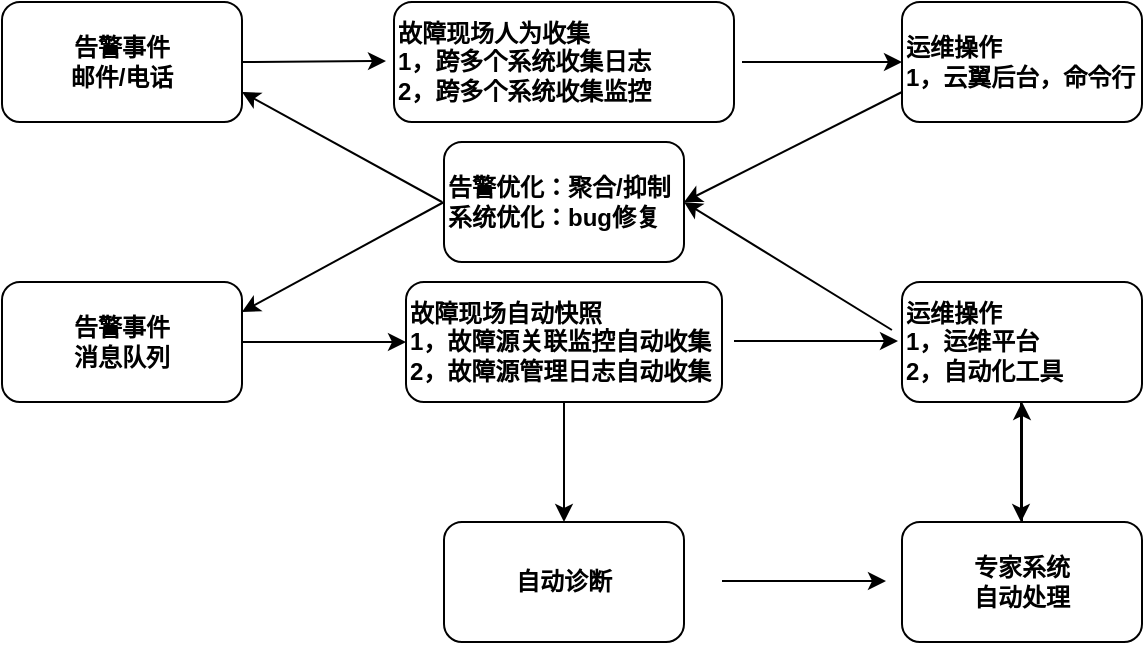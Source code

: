 <mxfile version="20.2.6" type="github">
  <diagram id="7NXCHy1C1isHsXD3MS3e" name="第 1 页">
    <mxGraphModel dx="1192" dy="732" grid="1" gridSize="10" guides="1" tooltips="1" connect="1" arrows="1" fold="1" page="1" pageScale="1" pageWidth="827" pageHeight="1169" math="0" shadow="0">
      <root>
        <mxCell id="0" />
        <mxCell id="1" parent="0" />
        <mxCell id="jMzCAzvdCrpXLxqonx3--2" value="告警事件&lt;br style=&quot;font-size: 12px;&quot;&gt;消息队列" style="rounded=1;whiteSpace=wrap;html=1;fontStyle=1;fontSize=12;" parent="1" vertex="1">
          <mxGeometry x="120" y="170" width="120" height="60" as="geometry" />
        </mxCell>
        <mxCell id="jMzCAzvdCrpXLxqonx3--3" value="故障现场自动快照&lt;br style=&quot;font-size: 12px;&quot;&gt;1，故障源关联监控自动收集&lt;br style=&quot;font-size: 12px;&quot;&gt;2，故障源管理日志自动收集" style="rounded=1;whiteSpace=wrap;html=1;align=left;fontStyle=1;fontSize=12;" parent="1" vertex="1">
          <mxGeometry x="322" y="170" width="158" height="60" as="geometry" />
        </mxCell>
        <mxCell id="jMzCAzvdCrpXLxqonx3--4" value="告警优化：聚合/抑制&lt;br style=&quot;font-size: 12px;&quot;&gt;系统优化：bug修复" style="rounded=1;whiteSpace=wrap;html=1;align=left;fontStyle=1;fontSize=12;" parent="1" vertex="1">
          <mxGeometry x="341" y="100" width="120" height="60" as="geometry" />
        </mxCell>
        <mxCell id="jMzCAzvdCrpXLxqonx3--5" value="运维操作&lt;br style=&quot;font-size: 12px;&quot;&gt;1，运维平台&lt;br style=&quot;font-size: 12px;&quot;&gt;2，自动化工具" style="rounded=1;whiteSpace=wrap;html=1;align=left;fontStyle=1;fontSize=12;" parent="1" vertex="1">
          <mxGeometry x="570" y="170" width="120" height="60" as="geometry" />
        </mxCell>
        <mxCell id="jMzCAzvdCrpXLxqonx3--11" value="" style="endArrow=classic;html=1;rounded=0;exitX=1;exitY=0.5;exitDx=0;exitDy=0;entryX=0;entryY=0.5;entryDx=0;entryDy=0;fontStyle=1;fontSize=12;" parent="1" source="jMzCAzvdCrpXLxqonx3--2" target="jMzCAzvdCrpXLxqonx3--3" edge="1">
          <mxGeometry width="50" height="50" relative="1" as="geometry">
            <mxPoint x="390" y="380" as="sourcePoint" />
            <mxPoint x="440" y="330" as="targetPoint" />
          </mxGeometry>
        </mxCell>
        <mxCell id="jMzCAzvdCrpXLxqonx3--12" value="" style="endArrow=classic;html=1;rounded=0;exitX=1;exitY=0.5;exitDx=0;exitDy=0;entryX=0;entryY=0.5;entryDx=0;entryDy=0;fontStyle=1;fontSize=12;" parent="1" edge="1">
          <mxGeometry width="50" height="50" relative="1" as="geometry">
            <mxPoint x="486" y="199.5" as="sourcePoint" />
            <mxPoint x="568" y="199.5" as="targetPoint" />
          </mxGeometry>
        </mxCell>
        <mxCell id="jMzCAzvdCrpXLxqonx3--13" value="" style="endArrow=classic;html=1;rounded=0;entryX=1;entryY=0.5;entryDx=0;entryDy=0;exitX=-0.042;exitY=0.4;exitDx=0;exitDy=0;exitPerimeter=0;fontStyle=1;fontSize=12;" parent="1" source="jMzCAzvdCrpXLxqonx3--5" target="jMzCAzvdCrpXLxqonx3--4" edge="1">
          <mxGeometry width="50" height="50" relative="1" as="geometry">
            <mxPoint x="390" y="380" as="sourcePoint" />
            <mxPoint x="440" y="330" as="targetPoint" />
          </mxGeometry>
        </mxCell>
        <mxCell id="jMzCAzvdCrpXLxqonx3--14" value="" style="endArrow=classic;html=1;rounded=0;entryX=1;entryY=0.25;entryDx=0;entryDy=0;exitX=0;exitY=0.5;exitDx=0;exitDy=0;fontStyle=1;fontSize=12;" parent="1" source="jMzCAzvdCrpXLxqonx3--4" target="jMzCAzvdCrpXLxqonx3--2" edge="1">
          <mxGeometry width="50" height="50" relative="1" as="geometry">
            <mxPoint x="390" y="380" as="sourcePoint" />
            <mxPoint x="440" y="330" as="targetPoint" />
          </mxGeometry>
        </mxCell>
        <mxCell id="jMzCAzvdCrpXLxqonx3--15" value="故障现场人为收集&lt;br style=&quot;font-size: 12px;&quot;&gt;1，跨多个系统收集日志&lt;br style=&quot;font-size: 12px;&quot;&gt;2，跨多个系统收集监控" style="rounded=1;whiteSpace=wrap;html=1;align=left;fontStyle=1;fontSize=12;" parent="1" vertex="1">
          <mxGeometry x="316" y="30" width="170" height="60" as="geometry" />
        </mxCell>
        <mxCell id="jMzCAzvdCrpXLxqonx3--16" value="告警事件&lt;br style=&quot;font-size: 12px;&quot;&gt;邮件/电话" style="rounded=1;whiteSpace=wrap;html=1;fontStyle=1;fontSize=12;" parent="1" vertex="1">
          <mxGeometry x="120" y="30" width="120" height="60" as="geometry" />
        </mxCell>
        <mxCell id="jMzCAzvdCrpXLxqonx3--17" value="运维操作&lt;br style=&quot;font-size: 12px;&quot;&gt;1，云翼后台，命令行" style="rounded=1;whiteSpace=wrap;html=1;align=left;fontStyle=1;fontSize=12;" parent="1" vertex="1">
          <mxGeometry x="570" y="30" width="120" height="60" as="geometry" />
        </mxCell>
        <mxCell id="jMzCAzvdCrpXLxqonx3--20" value="" style="endArrow=classic;html=1;rounded=0;entryX=0;entryY=0.5;entryDx=0;entryDy=0;fontStyle=1;fontSize=12;" parent="1" edge="1">
          <mxGeometry width="50" height="50" relative="1" as="geometry">
            <mxPoint x="240" y="60" as="sourcePoint" />
            <mxPoint x="312" y="59.5" as="targetPoint" />
          </mxGeometry>
        </mxCell>
        <mxCell id="jMzCAzvdCrpXLxqonx3--21" value="" style="endArrow=classic;html=1;rounded=0;entryX=0;entryY=0.5;entryDx=0;entryDy=0;fontStyle=1;fontSize=12;" parent="1" edge="1" target="jMzCAzvdCrpXLxqonx3--17">
          <mxGeometry width="50" height="50" relative="1" as="geometry">
            <mxPoint x="490" y="60" as="sourcePoint" />
            <mxPoint x="530" y="60" as="targetPoint" />
          </mxGeometry>
        </mxCell>
        <mxCell id="jMzCAzvdCrpXLxqonx3--24" value="" style="endArrow=classic;html=1;rounded=0;exitX=0;exitY=0.75;exitDx=0;exitDy=0;entryX=1;entryY=0.5;entryDx=0;entryDy=0;fontStyle=1;fontSize=12;" parent="1" source="jMzCAzvdCrpXLxqonx3--17" target="jMzCAzvdCrpXLxqonx3--4" edge="1">
          <mxGeometry width="50" height="50" relative="1" as="geometry">
            <mxPoint x="390" y="370" as="sourcePoint" />
            <mxPoint x="440" y="320" as="targetPoint" />
          </mxGeometry>
        </mxCell>
        <mxCell id="jMzCAzvdCrpXLxqonx3--25" value="" style="endArrow=classic;html=1;rounded=0;entryX=1;entryY=0.75;entryDx=0;entryDy=0;fontStyle=1;fontSize=12;" parent="1" edge="1" target="jMzCAzvdCrpXLxqonx3--16">
          <mxGeometry width="50" height="50" relative="1" as="geometry">
            <mxPoint x="340" y="130" as="sourcePoint" />
            <mxPoint x="180" y="90" as="targetPoint" />
          </mxGeometry>
        </mxCell>
        <mxCell id="jMzCAzvdCrpXLxqonx3--27" value="自动诊断" style="rounded=1;whiteSpace=wrap;html=1;fontStyle=1;fontSize=12;" parent="1" vertex="1">
          <mxGeometry x="341" y="290" width="120" height="60" as="geometry" />
        </mxCell>
        <mxCell id="aeQhxA_UpV6Iun8A8OlV-7" value="" style="edgeStyle=orthogonalEdgeStyle;rounded=0;orthogonalLoop=1;jettySize=auto;html=1;fontStyle=1;fontSize=12;" edge="1" parent="1" source="jMzCAzvdCrpXLxqonx3--28" target="jMzCAzvdCrpXLxqonx3--5">
          <mxGeometry relative="1" as="geometry" />
        </mxCell>
        <mxCell id="jMzCAzvdCrpXLxqonx3--28" value="专家系统&lt;br style=&quot;font-size: 12px;&quot;&gt;自动处理" style="rounded=1;whiteSpace=wrap;html=1;fontStyle=1;fontSize=12;" parent="1" vertex="1">
          <mxGeometry x="570" y="290" width="120" height="60" as="geometry" />
        </mxCell>
        <mxCell id="jMzCAzvdCrpXLxqonx3--29" value="" style="endArrow=classic;html=1;rounded=0;entryX=0.5;entryY=0;entryDx=0;entryDy=0;exitX=0.5;exitY=1;exitDx=0;exitDy=0;fontStyle=1;fontSize=12;" parent="1" target="jMzCAzvdCrpXLxqonx3--27" edge="1" source="jMzCAzvdCrpXLxqonx3--3">
          <mxGeometry width="50" height="50" relative="1" as="geometry">
            <mxPoint x="382" y="240" as="sourcePoint" />
            <mxPoint x="440" y="320" as="targetPoint" />
          </mxGeometry>
        </mxCell>
        <mxCell id="aeQhxA_UpV6Iun8A8OlV-4" value="" style="endArrow=classic;html=1;rounded=0;entryX=0.5;entryY=0;entryDx=0;entryDy=0;fontStyle=1;fontSize=12;" edge="1" parent="1">
          <mxGeometry width="50" height="50" relative="1" as="geometry">
            <mxPoint x="629.5" y="230" as="sourcePoint" />
            <mxPoint x="629.5" y="290" as="targetPoint" />
          </mxGeometry>
        </mxCell>
        <mxCell id="aeQhxA_UpV6Iun8A8OlV-6" value="" style="endArrow=classic;html=1;rounded=0;exitX=1;exitY=0.5;exitDx=0;exitDy=0;entryX=0;entryY=0.5;entryDx=0;entryDy=0;fontStyle=1;fontSize=12;" edge="1" parent="1">
          <mxGeometry width="50" height="50" relative="1" as="geometry">
            <mxPoint x="480" y="319.5" as="sourcePoint" />
            <mxPoint x="562" y="319.5" as="targetPoint" />
          </mxGeometry>
        </mxCell>
      </root>
    </mxGraphModel>
  </diagram>
</mxfile>
